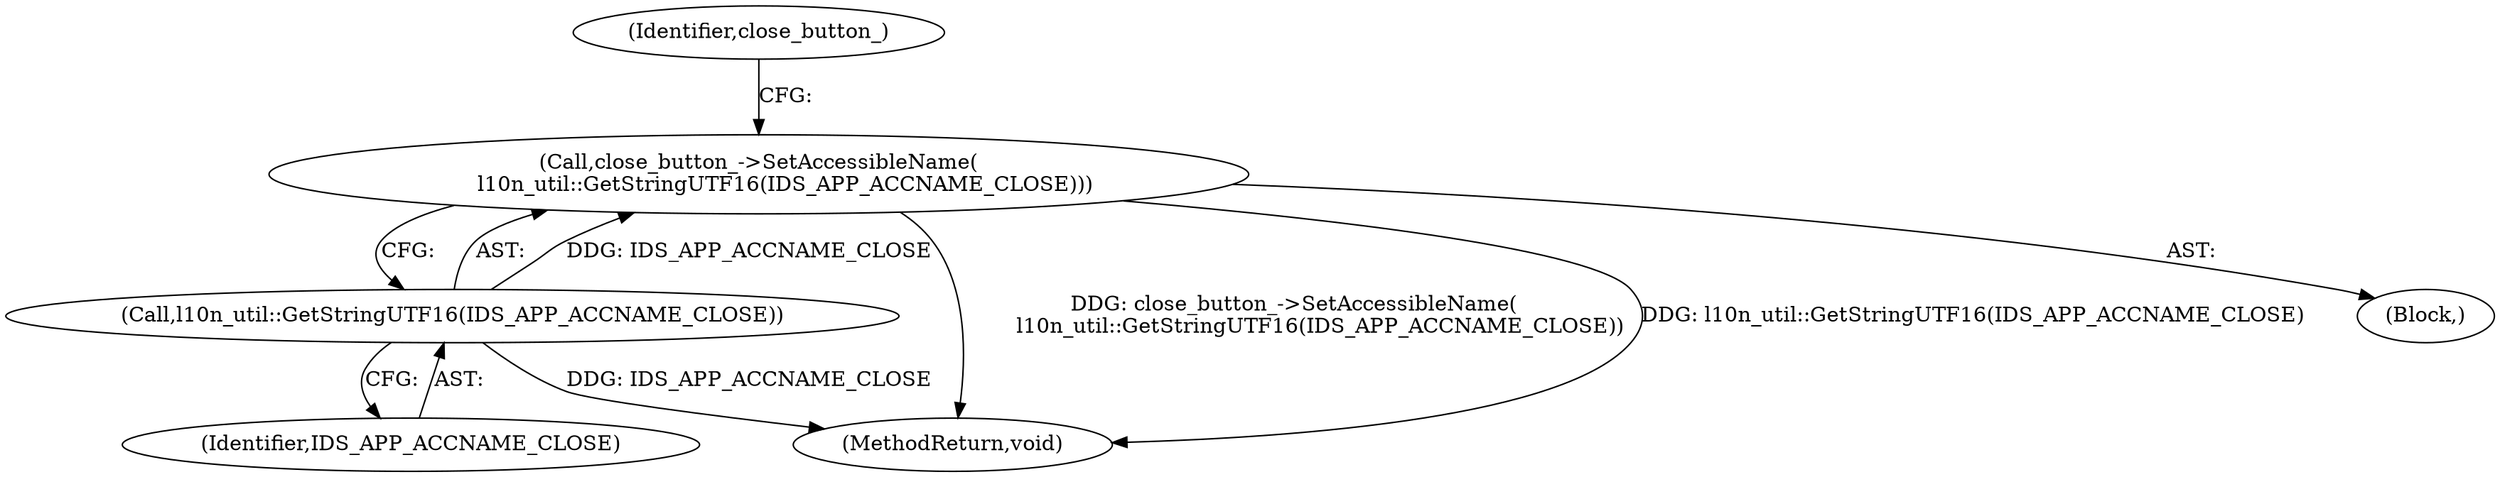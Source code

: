 digraph "0_Chrome_7f8cdab6fda192d15e45a3e9682b1eec427870c5_5@API" {
"1000127" [label="(Call,close_button_->SetAccessibleName(\n        l10n_util::GetStringUTF16(IDS_APP_ACCNAME_CLOSE)))"];
"1000128" [label="(Call,l10n_util::GetStringUTF16(IDS_APP_ACCNAME_CLOSE))"];
"1000128" [label="(Call,l10n_util::GetStringUTF16(IDS_APP_ACCNAME_CLOSE))"];
"1000161" [label="(MethodReturn,void)"];
"1000131" [label="(Identifier,close_button_)"];
"1000129" [label="(Identifier,IDS_APP_ACCNAME_CLOSE)"];
"1000127" [label="(Call,close_button_->SetAccessibleName(\n        l10n_util::GetStringUTF16(IDS_APP_ACCNAME_CLOSE)))"];
"1000109" [label="(Block,)"];
"1000127" -> "1000109"  [label="AST: "];
"1000127" -> "1000128"  [label="CFG: "];
"1000128" -> "1000127"  [label="AST: "];
"1000131" -> "1000127"  [label="CFG: "];
"1000127" -> "1000161"  [label="DDG: close_button_->SetAccessibleName(\n        l10n_util::GetStringUTF16(IDS_APP_ACCNAME_CLOSE))"];
"1000127" -> "1000161"  [label="DDG: l10n_util::GetStringUTF16(IDS_APP_ACCNAME_CLOSE)"];
"1000128" -> "1000127"  [label="DDG: IDS_APP_ACCNAME_CLOSE"];
"1000128" -> "1000129"  [label="CFG: "];
"1000129" -> "1000128"  [label="AST: "];
"1000128" -> "1000161"  [label="DDG: IDS_APP_ACCNAME_CLOSE"];
}
